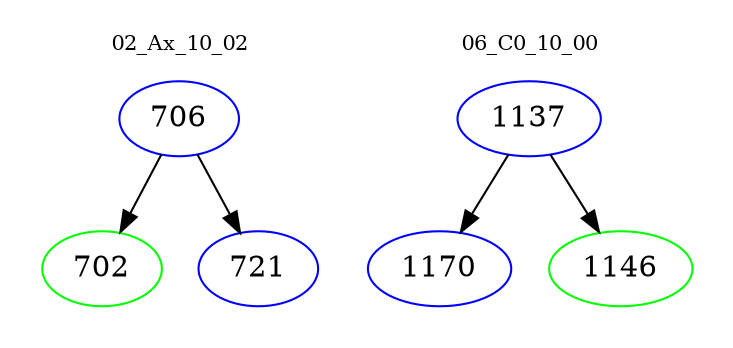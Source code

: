 digraph{
subgraph cluster_0 {
color = white
label = "02_Ax_10_02";
fontsize=10;
T0_706 [label="706", color="blue"]
T0_706 -> T0_702 [color="black"]
T0_702 [label="702", color="green"]
T0_706 -> T0_721 [color="black"]
T0_721 [label="721", color="blue"]
}
subgraph cluster_1 {
color = white
label = "06_C0_10_00";
fontsize=10;
T1_1137 [label="1137", color="blue"]
T1_1137 -> T1_1170 [color="black"]
T1_1170 [label="1170", color="blue"]
T1_1137 -> T1_1146 [color="black"]
T1_1146 [label="1146", color="green"]
}
}
